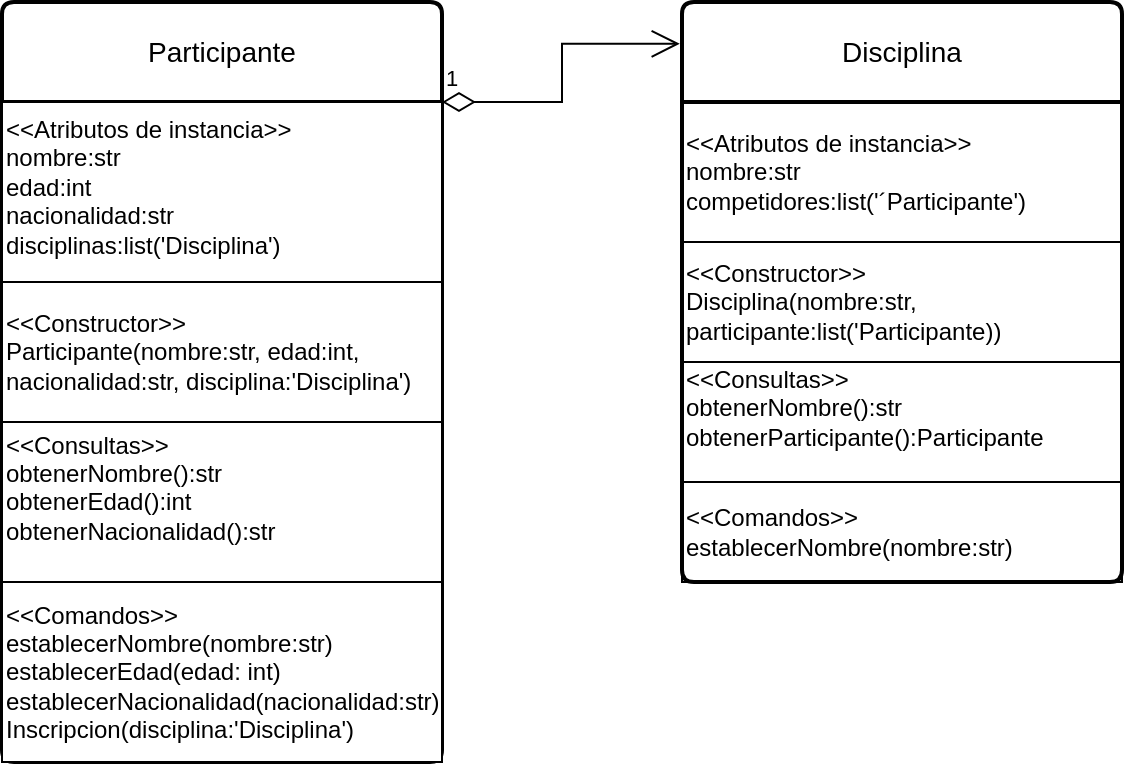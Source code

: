 <mxfile version="24.7.16">
  <diagram name="Página-1" id="akDacdGzH2qdyQ9W_4E4">
    <mxGraphModel dx="833" dy="484" grid="1" gridSize="10" guides="1" tooltips="1" connect="1" arrows="1" fold="1" page="1" pageScale="1" pageWidth="827" pageHeight="1169" math="0" shadow="0">
      <root>
        <mxCell id="0" />
        <mxCell id="1" parent="0" />
        <mxCell id="SK4pSvDkuQjuux2kxXdu-19" value="Participante" style="swimlane;childLayout=stackLayout;horizontal=1;startSize=50;horizontalStack=0;rounded=1;fontSize=14;fontStyle=0;strokeWidth=2;resizeParent=0;resizeLast=1;shadow=0;dashed=0;align=center;arcSize=4;whiteSpace=wrap;html=1;" vertex="1" parent="1">
          <mxGeometry x="50" y="20" width="220" height="380" as="geometry" />
        </mxCell>
        <mxCell id="SK4pSvDkuQjuux2kxXdu-26" value="&amp;lt;&amp;lt;Constructor&amp;gt;&amp;gt;&lt;div&gt;Participante(nombre:str, edad:int, nacionalidad:str, disciplina:&#39;Disciplina&#39;)&lt;/div&gt;" style="rounded=0;whiteSpace=wrap;html=1;align=left;" vertex="1" parent="1">
          <mxGeometry x="50" y="160" width="220" height="70" as="geometry" />
        </mxCell>
        <mxCell id="SK4pSvDkuQjuux2kxXdu-28" value="&amp;lt;&amp;lt;Consultas&amp;gt;&amp;gt;&lt;div&gt;obtenerNombre():str&lt;/div&gt;&lt;div&gt;obtenerEdad():int&lt;/div&gt;&lt;div&gt;obtenerNacionalidad():str&lt;/div&gt;&lt;div&gt;&lt;br&gt;&lt;/div&gt;" style="rounded=0;whiteSpace=wrap;html=1;align=left;" vertex="1" parent="1">
          <mxGeometry x="50" y="230" width="220" height="80" as="geometry" />
        </mxCell>
        <mxCell id="SK4pSvDkuQjuux2kxXdu-29" value="&amp;lt;&amp;lt;Comandos&amp;gt;&amp;gt;&lt;div&gt;establecerNombre(nombre:&lt;span style=&quot;background-color: initial;&quot;&gt;str&lt;/span&gt;&lt;span style=&quot;background-color: initial;&quot;&gt;)&lt;/span&gt;&lt;/div&gt;&lt;div&gt;establecerEdad(edad: int)&lt;/div&gt;&lt;div&gt;establecerNacionalidad(nacionalidad:str)&lt;/div&gt;&lt;div&gt;Inscripcion(disciplina:&#39;Disciplina&#39;)&lt;/div&gt;" style="rounded=0;whiteSpace=wrap;html=1;align=left;" vertex="1" parent="1">
          <mxGeometry x="50" y="310" width="220" height="90" as="geometry" />
        </mxCell>
        <mxCell id="SK4pSvDkuQjuux2kxXdu-25" value="&amp;lt;&amp;lt;Atributos de instancia&amp;gt;&amp;gt;&lt;div&gt;nombre:str&lt;/div&gt;&lt;div&gt;edad:int&lt;/div&gt;&lt;div&gt;nacionalidad:str&lt;/div&gt;&lt;div&gt;disciplinas:list(&#39;Disciplina&#39;)&lt;/div&gt;" style="rounded=0;whiteSpace=wrap;html=1;align=left;verticalAlign=top;" vertex="1" parent="1">
          <mxGeometry x="50" y="70" width="220" height="90" as="geometry" />
        </mxCell>
        <mxCell id="SK4pSvDkuQjuux2kxXdu-31" value="&amp;lt;&amp;lt;Atributos de instancia&amp;gt;&amp;gt;&lt;div&gt;nombre:str&lt;/div&gt;&lt;div&gt;competidores:list(&#39;´Participante&#39;)&lt;/div&gt;" style="rounded=0;whiteSpace=wrap;html=1;align=left;" vertex="1" parent="1">
          <mxGeometry x="390" y="70" width="220" height="70" as="geometry" />
        </mxCell>
        <mxCell id="SK4pSvDkuQjuux2kxXdu-32" value="&amp;lt;&amp;lt;Constructor&amp;gt;&amp;gt;&lt;div&gt;Disciplina(nombre:str,&lt;/div&gt;&lt;div&gt;participante:list(&#39;Participante))&lt;/div&gt;" style="rounded=0;whiteSpace=wrap;html=1;align=left;" vertex="1" parent="1">
          <mxGeometry x="390" y="140" width="220" height="60" as="geometry" />
        </mxCell>
        <mxCell id="SK4pSvDkuQjuux2kxXdu-33" value="&amp;lt;&amp;lt;Consultas&amp;gt;&amp;gt;&lt;div&gt;obtenerNombre():str&lt;/div&gt;&lt;div&gt;obtenerParticipante():Participante&lt;/div&gt;&lt;div&gt;&lt;br&gt;&lt;/div&gt;" style="rounded=0;whiteSpace=wrap;html=1;align=left;" vertex="1" parent="1">
          <mxGeometry x="390" y="200" width="220" height="60" as="geometry" />
        </mxCell>
        <mxCell id="SK4pSvDkuQjuux2kxXdu-34" value="&amp;lt;&amp;lt;Comandos&amp;gt;&amp;gt;&lt;div&gt;establecerNombre(nombre:str)&lt;/div&gt;" style="rounded=0;whiteSpace=wrap;html=1;align=left;" vertex="1" parent="1">
          <mxGeometry x="390" y="260" width="220" height="50" as="geometry" />
        </mxCell>
        <mxCell id="SK4pSvDkuQjuux2kxXdu-35" value="Disciplina" style="swimlane;childLayout=stackLayout;horizontal=1;startSize=50;horizontalStack=0;rounded=1;fontSize=14;fontStyle=0;strokeWidth=2;resizeParent=0;resizeLast=1;shadow=0;dashed=0;align=center;arcSize=4;whiteSpace=wrap;html=1;" vertex="1" parent="1">
          <mxGeometry x="390" y="20" width="220" height="290" as="geometry" />
        </mxCell>
        <mxCell id="SK4pSvDkuQjuux2kxXdu-36" value="1" style="endArrow=open;html=1;endSize=12;startArrow=diamondThin;startSize=14;startFill=0;edgeStyle=orthogonalEdgeStyle;align=left;verticalAlign=bottom;rounded=0;exitX=1;exitY=0;exitDx=0;exitDy=0;entryX=-0.005;entryY=0.072;entryDx=0;entryDy=0;entryPerimeter=0;" edge="1" parent="1" source="SK4pSvDkuQjuux2kxXdu-25" target="SK4pSvDkuQjuux2kxXdu-35">
          <mxGeometry x="-1" y="3" relative="1" as="geometry">
            <mxPoint x="330" y="200" as="sourcePoint" />
            <mxPoint x="490" y="200" as="targetPoint" />
            <Array as="points">
              <mxPoint x="330" y="70" />
              <mxPoint x="330" y="41" />
            </Array>
          </mxGeometry>
        </mxCell>
      </root>
    </mxGraphModel>
  </diagram>
</mxfile>
